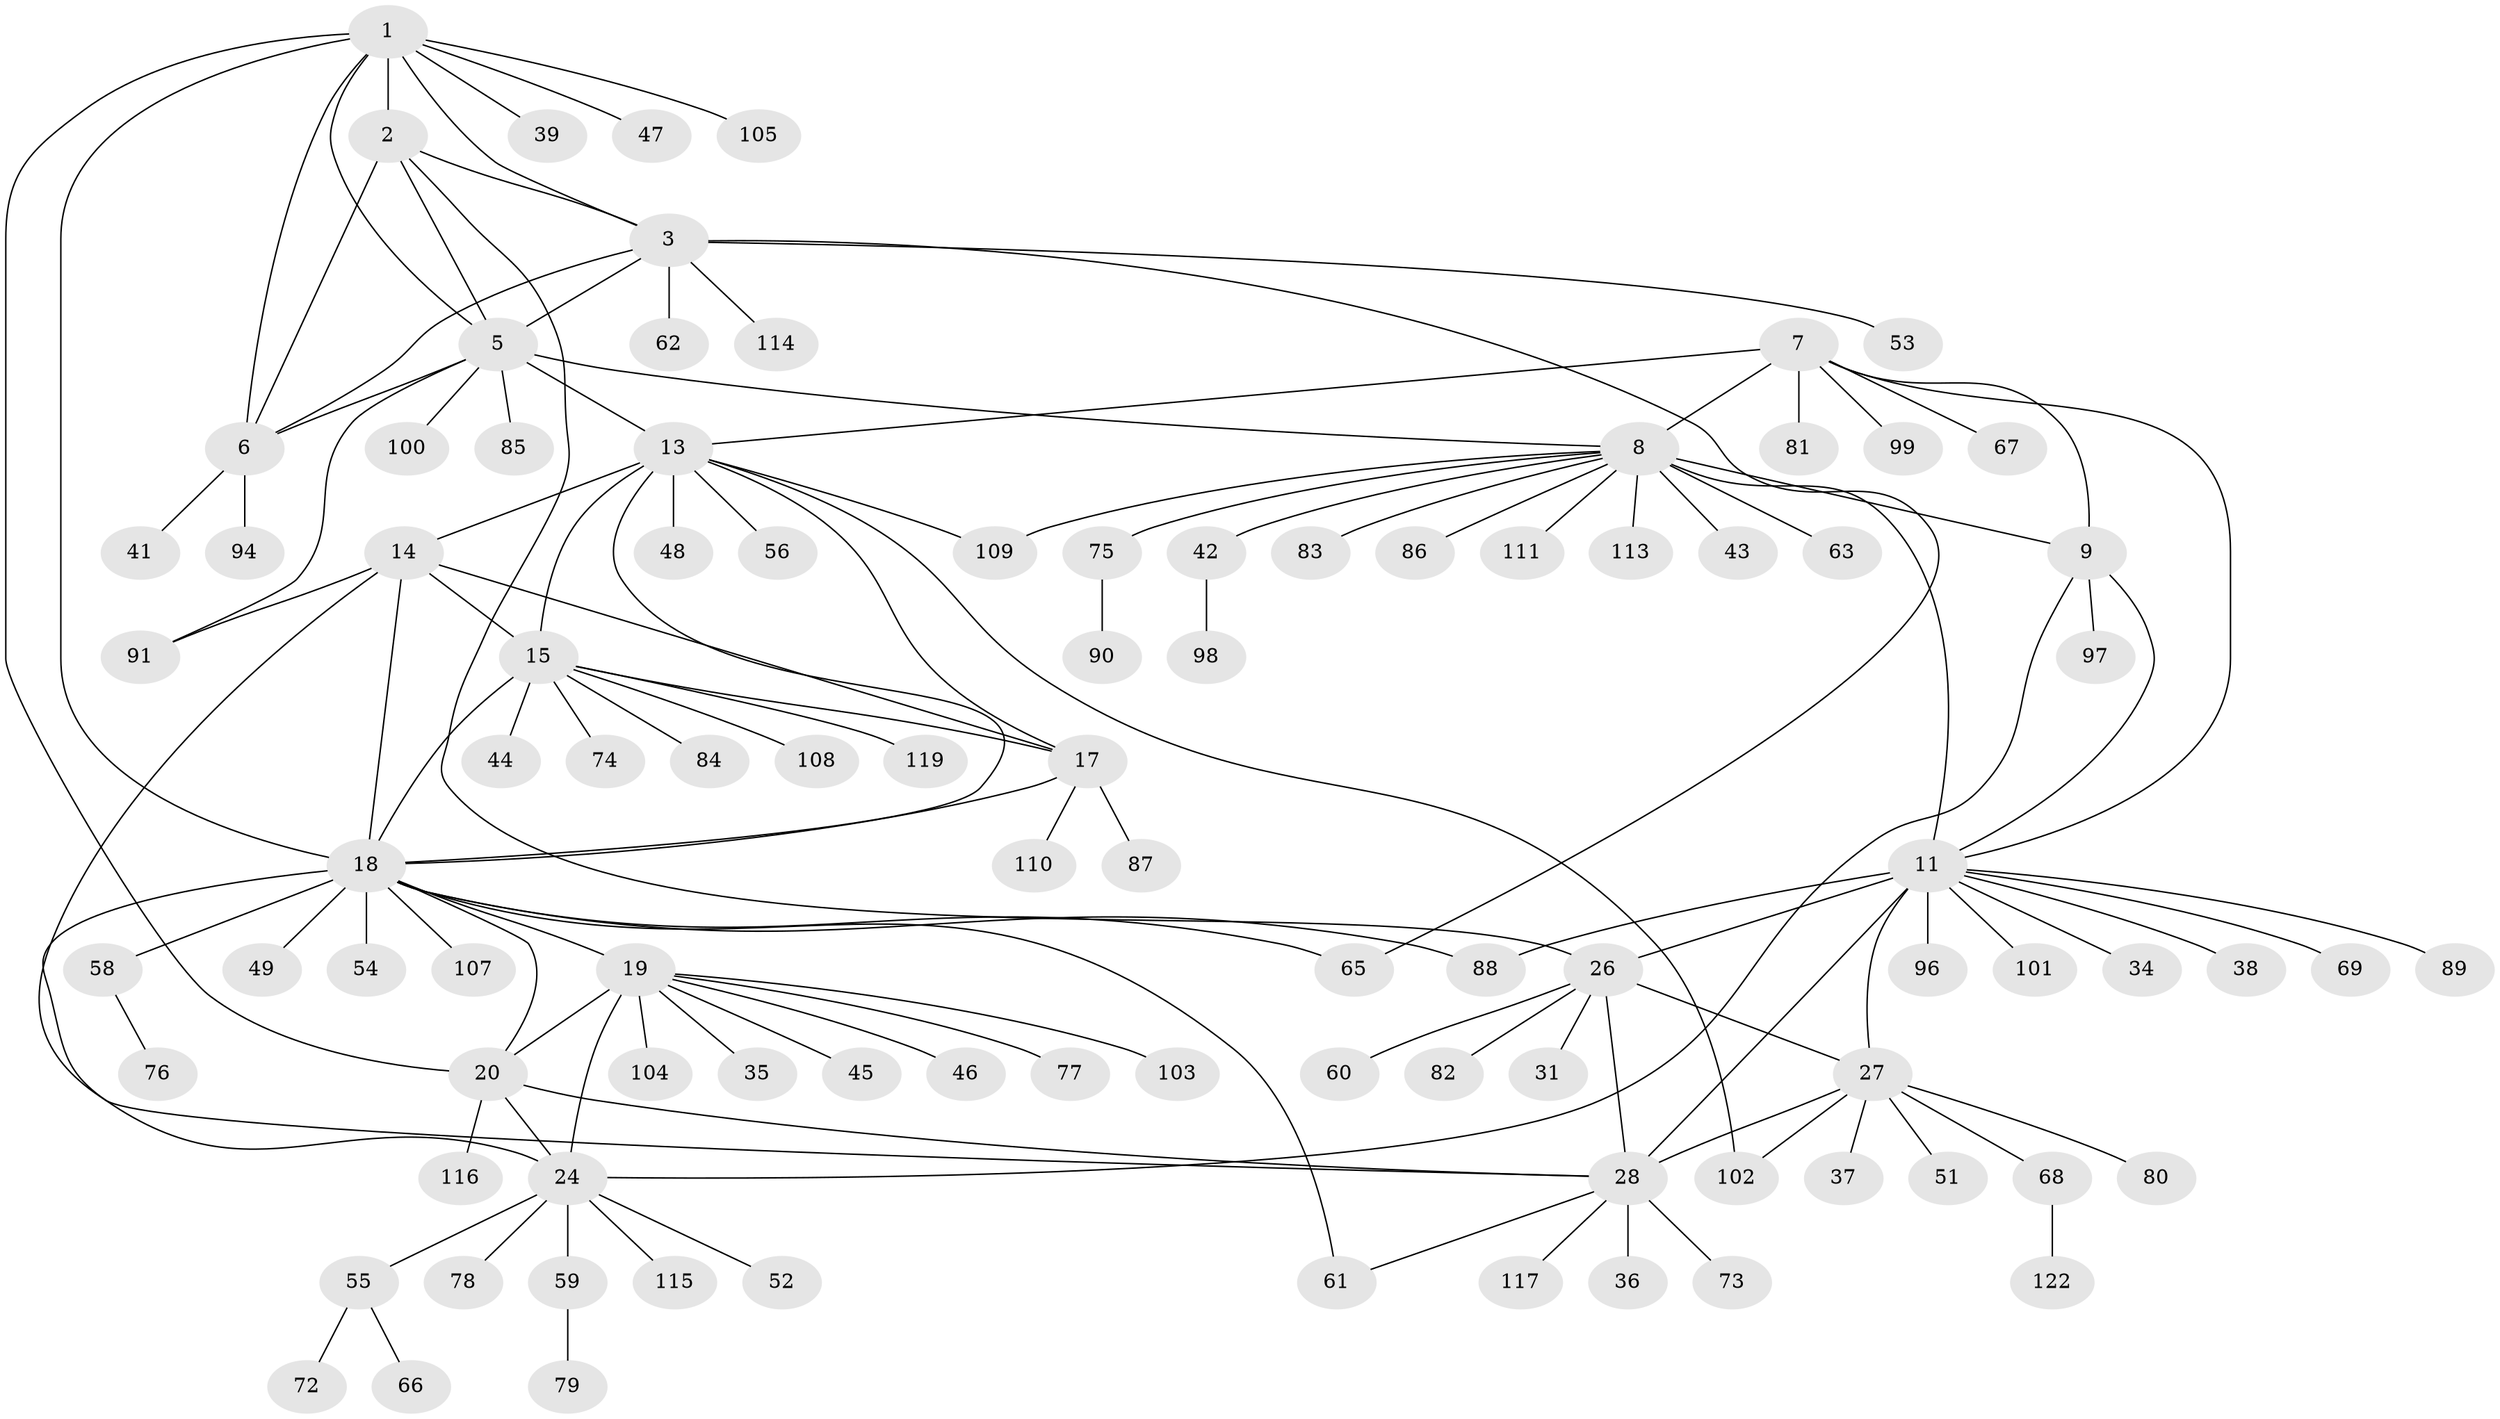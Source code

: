 // Generated by graph-tools (version 1.1) at 2025/52/02/27/25 19:52:22]
// undirected, 96 vertices, 129 edges
graph export_dot {
graph [start="1"]
  node [color=gray90,style=filled];
  1 [super="+4"];
  2;
  3 [super="+33"];
  5 [super="+92"];
  6 [super="+93"];
  7 [super="+10"];
  8 [super="+12"];
  9 [super="+120"];
  11 [super="+25"];
  13 [super="+64"];
  14 [super="+50"];
  15 [super="+16"];
  17 [super="+112"];
  18 [super="+22"];
  19 [super="+23"];
  20 [super="+21"];
  24 [super="+32"];
  26 [super="+29"];
  27 [super="+71"];
  28 [super="+30"];
  31;
  34;
  35;
  36;
  37;
  38 [super="+40"];
  39;
  41;
  42 [super="+57"];
  43;
  44;
  45;
  46;
  47;
  48;
  49;
  51;
  52;
  53;
  54 [super="+106"];
  55 [super="+70"];
  56;
  58;
  59;
  60;
  61;
  62;
  63;
  65;
  66;
  67;
  68;
  69;
  72;
  73;
  74;
  75;
  76;
  77;
  78;
  79;
  80;
  81;
  82;
  83;
  84;
  85;
  86 [super="+121"];
  87;
  88;
  89;
  90;
  91 [super="+95"];
  94;
  96;
  97;
  98;
  99 [super="+118"];
  100;
  101;
  102;
  103;
  104;
  105;
  107;
  108;
  109;
  110;
  111;
  113;
  114;
  115;
  116;
  117;
  119;
  122;
  1 -- 2 [weight=2];
  1 -- 3 [weight=2];
  1 -- 5 [weight=2];
  1 -- 6 [weight=2];
  1 -- 18;
  1 -- 39;
  1 -- 47;
  1 -- 105;
  1 -- 20;
  2 -- 3;
  2 -- 5;
  2 -- 6;
  2 -- 26;
  3 -- 5;
  3 -- 6;
  3 -- 53;
  3 -- 62;
  3 -- 65;
  3 -- 114;
  5 -- 6;
  5 -- 85;
  5 -- 13;
  5 -- 8;
  5 -- 91;
  5 -- 100;
  6 -- 41;
  6 -- 94;
  7 -- 8 [weight=4];
  7 -- 9 [weight=2];
  7 -- 11 [weight=2];
  7 -- 13;
  7 -- 99;
  7 -- 67;
  7 -- 81;
  8 -- 9 [weight=2];
  8 -- 11 [weight=2];
  8 -- 42;
  8 -- 43;
  8 -- 83;
  8 -- 111;
  8 -- 113;
  8 -- 75;
  8 -- 109;
  8 -- 86;
  8 -- 63;
  9 -- 11;
  9 -- 24;
  9 -- 97;
  11 -- 34;
  11 -- 38;
  11 -- 88;
  11 -- 89;
  11 -- 96;
  11 -- 69;
  11 -- 101;
  11 -- 26 [weight=2];
  11 -- 27;
  11 -- 28 [weight=2];
  13 -- 14;
  13 -- 15 [weight=2];
  13 -- 17;
  13 -- 18;
  13 -- 48;
  13 -- 56;
  13 -- 109;
  13 -- 102;
  14 -- 15 [weight=2];
  14 -- 17;
  14 -- 18;
  14 -- 28;
  14 -- 91;
  15 -- 17 [weight=2];
  15 -- 18 [weight=2];
  15 -- 84;
  15 -- 108;
  15 -- 119;
  15 -- 74;
  15 -- 44;
  17 -- 18;
  17 -- 87;
  17 -- 110;
  18 -- 49 [weight=2];
  18 -- 54;
  18 -- 65;
  18 -- 88;
  18 -- 107;
  18 -- 19 [weight=2];
  18 -- 20 [weight=2];
  18 -- 24;
  18 -- 58;
  18 -- 61;
  19 -- 20 [weight=4];
  19 -- 24 [weight=2];
  19 -- 45;
  19 -- 46;
  19 -- 77;
  19 -- 104;
  19 -- 35;
  19 -- 103;
  20 -- 24 [weight=2];
  20 -- 116;
  20 -- 28;
  24 -- 52;
  24 -- 55;
  24 -- 59;
  24 -- 115;
  24 -- 78;
  26 -- 27 [weight=2];
  26 -- 28 [weight=4];
  26 -- 31;
  26 -- 82;
  26 -- 60;
  27 -- 28 [weight=2];
  27 -- 37;
  27 -- 51;
  27 -- 68;
  27 -- 80;
  27 -- 102;
  28 -- 36;
  28 -- 61;
  28 -- 73;
  28 -- 117;
  42 -- 98;
  55 -- 66;
  55 -- 72;
  58 -- 76;
  59 -- 79;
  68 -- 122;
  75 -- 90;
}
